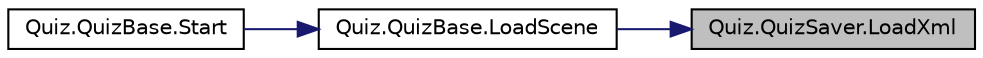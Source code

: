 digraph "Quiz.QuizSaver.LoadXml"
{
 // INTERACTIVE_SVG=YES
 // LATEX_PDF_SIZE
  edge [fontname="Helvetica",fontsize="10",labelfontname="Helvetica",labelfontsize="10"];
  node [fontname="Helvetica",fontsize="10",shape=record];
  rankdir="RL";
  Node1 [label="Quiz.QuizSaver.LoadXml",height=0.2,width=0.4,color="black", fillcolor="grey75", style="filled", fontcolor="black",tooltip="读取XML文件"];
  Node1 -> Node2 [dir="back",color="midnightblue",fontsize="10",style="solid",fontname="Helvetica"];
  Node2 [label="Quiz.QuizBase.LoadScene",height=0.2,width=0.4,color="black", fillcolor="white", style="filled",URL="$class_quiz_1_1_quiz_base.html#a89bc488d570a05d7dea68aae8b9f7541",tooltip=" "];
  Node2 -> Node3 [dir="back",color="midnightblue",fontsize="10",style="solid",fontname="Helvetica"];
  Node3 [label="Quiz.QuizBase.Start",height=0.2,width=0.4,color="black", fillcolor="white", style="filled",URL="$class_quiz_1_1_quiz_base.html#a62bd75950b67b8daa323ace19bc8cc7c",tooltip="是否加载完成"];
}
